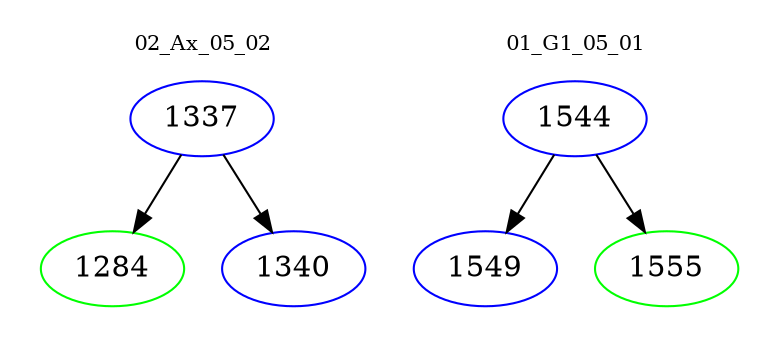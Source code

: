 digraph{
subgraph cluster_0 {
color = white
label = "02_Ax_05_02";
fontsize=10;
T0_1337 [label="1337", color="blue"]
T0_1337 -> T0_1284 [color="black"]
T0_1284 [label="1284", color="green"]
T0_1337 -> T0_1340 [color="black"]
T0_1340 [label="1340", color="blue"]
}
subgraph cluster_1 {
color = white
label = "01_G1_05_01";
fontsize=10;
T1_1544 [label="1544", color="blue"]
T1_1544 -> T1_1549 [color="black"]
T1_1549 [label="1549", color="blue"]
T1_1544 -> T1_1555 [color="black"]
T1_1555 [label="1555", color="green"]
}
}
